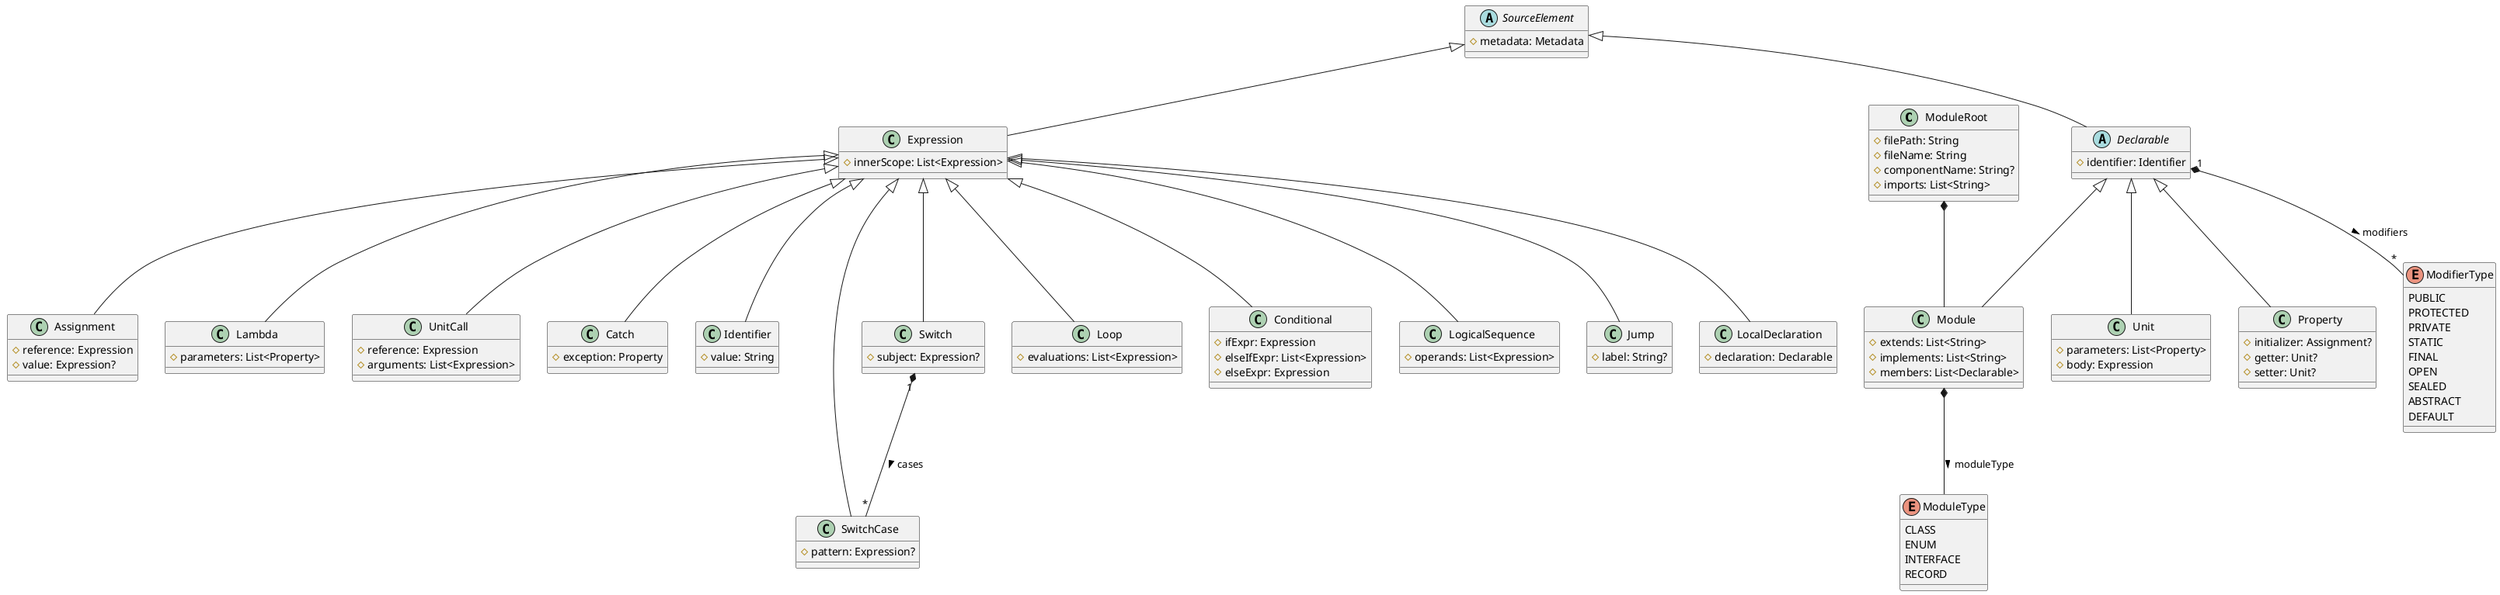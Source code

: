 @startuml
class ModuleRoot
abstract class SourceElement
class Module
class Unit
class Property
class Expression
abstract class Declarable

class Loop
class Conditional
class LogicalSequence
class Jump
class LocalDeclaration
class Assignment
class Lambda
class UnitCall

enum ModuleType {
    CLASS
    ENUM
    INTERFACE
    RECORD
}

enum ModifierType {
    PUBLIC
    PROTECTED
    PRIVATE
    STATIC
    FINAL
    OPEN
    SEALED
    ABSTRACT
    DEFAULT
}

ModuleRoot : # filePath: String
ModuleRoot : # fileName: String
ModuleRoot : # componentName: String?
ModuleRoot : # imports: List<String>
ModuleRoot *-- Module

SourceElement : # metadata: Metadata

SourceElement <|-- Declarable
SourceElement <|-- Expression

Declarable : # identifier: Identifier
Declarable "1" *-- "*" ModifierType : modifiers >

Declarable <|-- Module
Declarable <|-- Unit
Declarable <|-- Property

Module : # extends: List<String>
Module : # implements: List<String>
Module : # members: List<Declarable>
Module *-- ModuleType : moduleType >

Unit : # parameters: List<Property>
Unit : # body: Expression

Property : # initializer: Assignment?
Property : # getter: Unit?
Property : # setter: Unit?

Expression : # innerScope: List<Expression>

Expression <|-- Loop
Expression <|-- Conditional
Expression <|-- LogicalSequence
Expression <|-- Jump
Expression <|-- LocalDeclaration
Expression <|-- Assignment
Expression <|-- Lambda
Expression <|-- UnitCall
Expression <|-- Catch
Expression <|-- Identifier
Expression <|-- Switch
Expression <|-- SwitchCase

Identifier : # value: String

Catch : # exception: Property

Loop : # evaluations: List<Expression>

Conditional : # ifExpr: Expression
Conditional : # elseIfExpr: List<Expression>
Conditional : # elseExpr: Expression

LogicalSequence : # operands: List<Expression>

Jump : # label: String?

Lambda : # parameters: List<Property>

UnitCall : # reference: Expression
UnitCall : # arguments: List<Expression>

LocalDeclaration : # declaration: Declarable

Assignment : # reference: Expression
Assignment : # value: Expression?

Switch : # subject: Expression?
Switch "1" *-- "*" SwitchCase : cases >

SwitchCase : # pattern: Expression?

@enduml